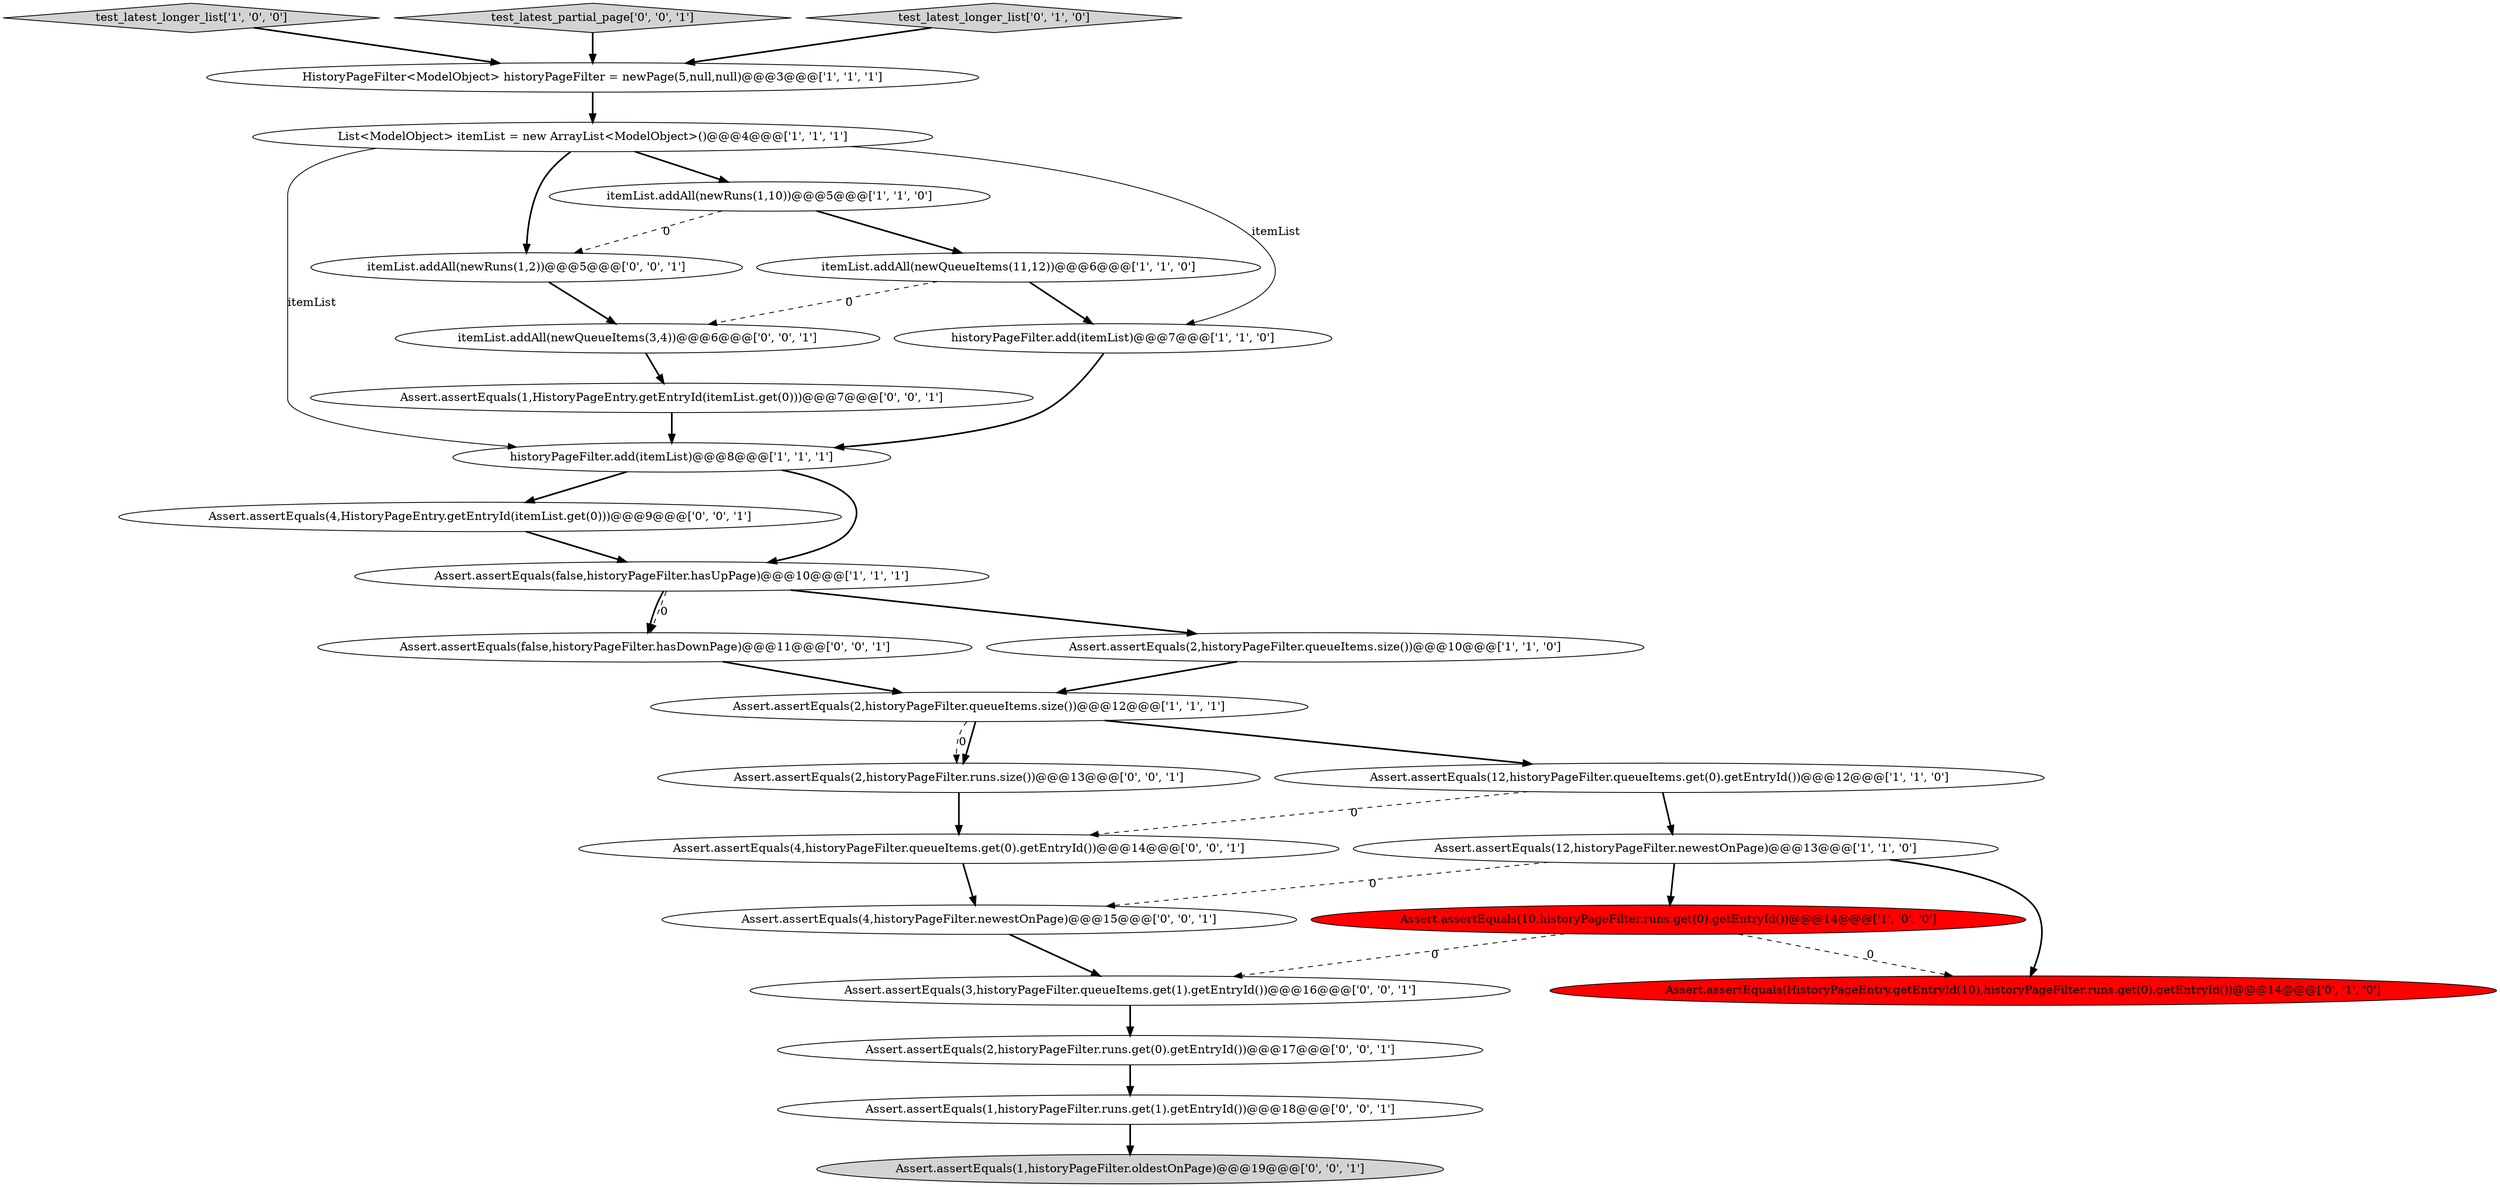 digraph {
20 [style = filled, label = "itemList.addAll(newQueueItems(3,4))@@@6@@@['0', '0', '1']", fillcolor = white, shape = ellipse image = "AAA0AAABBB3BBB"];
19 [style = filled, label = "Assert.assertEquals(2,historyPageFilter.runs.size())@@@13@@@['0', '0', '1']", fillcolor = white, shape = ellipse image = "AAA0AAABBB3BBB"];
10 [style = filled, label = "test_latest_longer_list['1', '0', '0']", fillcolor = lightgray, shape = diamond image = "AAA0AAABBB1BBB"];
14 [style = filled, label = "Assert.assertEquals(HistoryPageEntry.getEntryId(10),historyPageFilter.runs.get(0).getEntryId())@@@14@@@['0', '1', '0']", fillcolor = red, shape = ellipse image = "AAA1AAABBB2BBB"];
22 [style = filled, label = "Assert.assertEquals(2,historyPageFilter.runs.get(0).getEntryId())@@@17@@@['0', '0', '1']", fillcolor = white, shape = ellipse image = "AAA0AAABBB3BBB"];
26 [style = filled, label = "Assert.assertEquals(3,historyPageFilter.queueItems.get(1).getEntryId())@@@16@@@['0', '0', '1']", fillcolor = white, shape = ellipse image = "AAA0AAABBB3BBB"];
11 [style = filled, label = "Assert.assertEquals(10,historyPageFilter.runs.get(0).getEntryId())@@@14@@@['1', '0', '0']", fillcolor = red, shape = ellipse image = "AAA1AAABBB1BBB"];
15 [style = filled, label = "Assert.assertEquals(4,historyPageFilter.newestOnPage)@@@15@@@['0', '0', '1']", fillcolor = white, shape = ellipse image = "AAA0AAABBB3BBB"];
12 [style = filled, label = "Assert.assertEquals(12,historyPageFilter.newestOnPage)@@@13@@@['1', '1', '0']", fillcolor = white, shape = ellipse image = "AAA0AAABBB1BBB"];
1 [style = filled, label = "historyPageFilter.add(itemList)@@@8@@@['1', '1', '1']", fillcolor = white, shape = ellipse image = "AAA0AAABBB1BBB"];
3 [style = filled, label = "Assert.assertEquals(12,historyPageFilter.queueItems.get(0).getEntryId())@@@12@@@['1', '1', '0']", fillcolor = white, shape = ellipse image = "AAA0AAABBB1BBB"];
24 [style = filled, label = "Assert.assertEquals(false,historyPageFilter.hasDownPage)@@@11@@@['0', '0', '1']", fillcolor = white, shape = ellipse image = "AAA0AAABBB3BBB"];
9 [style = filled, label = "historyPageFilter.add(itemList)@@@7@@@['1', '1', '0']", fillcolor = white, shape = ellipse image = "AAA0AAABBB1BBB"];
17 [style = filled, label = "Assert.assertEquals(1,HistoryPageEntry.getEntryId(itemList.get(0)))@@@7@@@['0', '0', '1']", fillcolor = white, shape = ellipse image = "AAA0AAABBB3BBB"];
23 [style = filled, label = "Assert.assertEquals(1,historyPageFilter.oldestOnPage)@@@19@@@['0', '0', '1']", fillcolor = lightgray, shape = ellipse image = "AAA0AAABBB3BBB"];
25 [style = filled, label = "Assert.assertEquals(4,HistoryPageEntry.getEntryId(itemList.get(0)))@@@9@@@['0', '0', '1']", fillcolor = white, shape = ellipse image = "AAA0AAABBB3BBB"];
8 [style = filled, label = "Assert.assertEquals(false,historyPageFilter.hasUpPage)@@@10@@@['1', '1', '1']", fillcolor = white, shape = ellipse image = "AAA0AAABBB1BBB"];
18 [style = filled, label = "Assert.assertEquals(4,historyPageFilter.queueItems.get(0).getEntryId())@@@14@@@['0', '0', '1']", fillcolor = white, shape = ellipse image = "AAA0AAABBB3BBB"];
2 [style = filled, label = "Assert.assertEquals(2,historyPageFilter.queueItems.size())@@@10@@@['1', '1', '0']", fillcolor = white, shape = ellipse image = "AAA0AAABBB1BBB"];
5 [style = filled, label = "HistoryPageFilter<ModelObject> historyPageFilter = newPage(5,null,null)@@@3@@@['1', '1', '1']", fillcolor = white, shape = ellipse image = "AAA0AAABBB1BBB"];
21 [style = filled, label = "test_latest_partial_page['0', '0', '1']", fillcolor = lightgray, shape = diamond image = "AAA0AAABBB3BBB"];
27 [style = filled, label = "Assert.assertEquals(1,historyPageFilter.runs.get(1).getEntryId())@@@18@@@['0', '0', '1']", fillcolor = white, shape = ellipse image = "AAA0AAABBB3BBB"];
0 [style = filled, label = "itemList.addAll(newQueueItems(11,12))@@@6@@@['1', '1', '0']", fillcolor = white, shape = ellipse image = "AAA0AAABBB1BBB"];
16 [style = filled, label = "itemList.addAll(newRuns(1,2))@@@5@@@['0', '0', '1']", fillcolor = white, shape = ellipse image = "AAA0AAABBB3BBB"];
4 [style = filled, label = "Assert.assertEquals(2,historyPageFilter.queueItems.size())@@@12@@@['1', '1', '1']", fillcolor = white, shape = ellipse image = "AAA0AAABBB1BBB"];
13 [style = filled, label = "test_latest_longer_list['0', '1', '0']", fillcolor = lightgray, shape = diamond image = "AAA0AAABBB2BBB"];
7 [style = filled, label = "List<ModelObject> itemList = new ArrayList<ModelObject>()@@@4@@@['1', '1', '1']", fillcolor = white, shape = ellipse image = "AAA0AAABBB1BBB"];
6 [style = filled, label = "itemList.addAll(newRuns(1,10))@@@5@@@['1', '1', '0']", fillcolor = white, shape = ellipse image = "AAA0AAABBB1BBB"];
4->3 [style = bold, label=""];
0->9 [style = bold, label=""];
19->18 [style = bold, label=""];
20->17 [style = bold, label=""];
1->8 [style = bold, label=""];
17->1 [style = bold, label=""];
7->9 [style = solid, label="itemList"];
7->1 [style = solid, label="itemList"];
3->18 [style = dashed, label="0"];
11->26 [style = dashed, label="0"];
12->11 [style = bold, label=""];
4->19 [style = bold, label=""];
18->15 [style = bold, label=""];
6->0 [style = bold, label=""];
3->12 [style = bold, label=""];
8->24 [style = dashed, label="0"];
0->20 [style = dashed, label="0"];
2->4 [style = bold, label=""];
26->22 [style = bold, label=""];
15->26 [style = bold, label=""];
21->5 [style = bold, label=""];
24->4 [style = bold, label=""];
6->16 [style = dashed, label="0"];
10->5 [style = bold, label=""];
8->2 [style = bold, label=""];
22->27 [style = bold, label=""];
11->14 [style = dashed, label="0"];
7->16 [style = bold, label=""];
7->6 [style = bold, label=""];
12->14 [style = bold, label=""];
13->5 [style = bold, label=""];
12->15 [style = dashed, label="0"];
5->7 [style = bold, label=""];
4->19 [style = dashed, label="0"];
25->8 [style = bold, label=""];
27->23 [style = bold, label=""];
9->1 [style = bold, label=""];
16->20 [style = bold, label=""];
1->25 [style = bold, label=""];
8->24 [style = bold, label=""];
}
